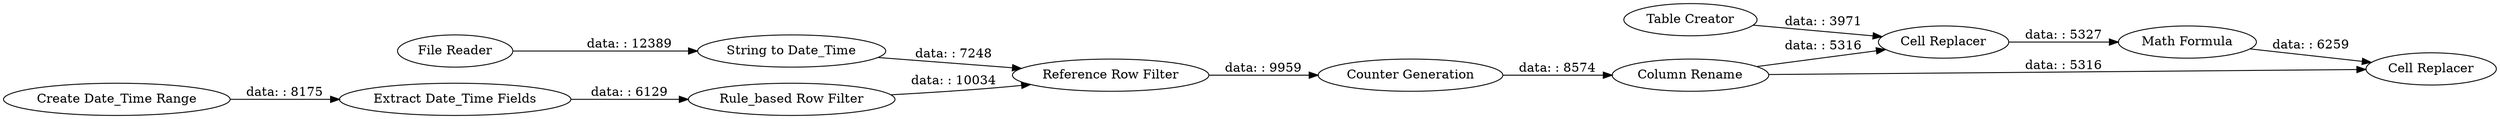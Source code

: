 digraph {
	"-7391055515431433943_239" [label="Table Creator"]
	"-7391055515431433943_236" [label="Math Formula"]
	"-7391055515431433943_165" [label="File Reader"]
	"-7391055515431433943_241" [label="Reference Row Filter"]
	"-7391055515431433943_238" [label="Cell Replacer"]
	"-7391055515431433943_166" [label="String to Date_Time"]
	"-7391055515431433943_230" [label="Rule_based Row Filter"]
	"-7391055515431433943_228" [label="Counter Generation"]
	"-7391055515431433943_227" [label="Create Date_Time Range"]
	"-7391055515431433943_229" [label="Extract Date_Time Fields"]
	"-7391055515431433943_233" [label="Cell Replacer"]
	"-7391055515431433943_240" [label="Column Rename"]
	"-7391055515431433943_239" -> "-7391055515431433943_233" [label="data: : 3971"]
	"-7391055515431433943_165" -> "-7391055515431433943_166" [label="data: : 12389"]
	"-7391055515431433943_240" -> "-7391055515431433943_238" [label="data: : 5316"]
	"-7391055515431433943_230" -> "-7391055515431433943_241" [label="data: : 10034"]
	"-7391055515431433943_236" -> "-7391055515431433943_238" [label="data: : 6259"]
	"-7391055515431433943_228" -> "-7391055515431433943_240" [label="data: : 8574"]
	"-7391055515431433943_233" -> "-7391055515431433943_236" [label="data: : 5327"]
	"-7391055515431433943_166" -> "-7391055515431433943_241" [label="data: : 7248"]
	"-7391055515431433943_241" -> "-7391055515431433943_228" [label="data: : 9959"]
	"-7391055515431433943_229" -> "-7391055515431433943_230" [label="data: : 6129"]
	"-7391055515431433943_240" -> "-7391055515431433943_233" [label="data: : 5316"]
	"-7391055515431433943_227" -> "-7391055515431433943_229" [label="data: : 8175"]
	rankdir=LR
}
